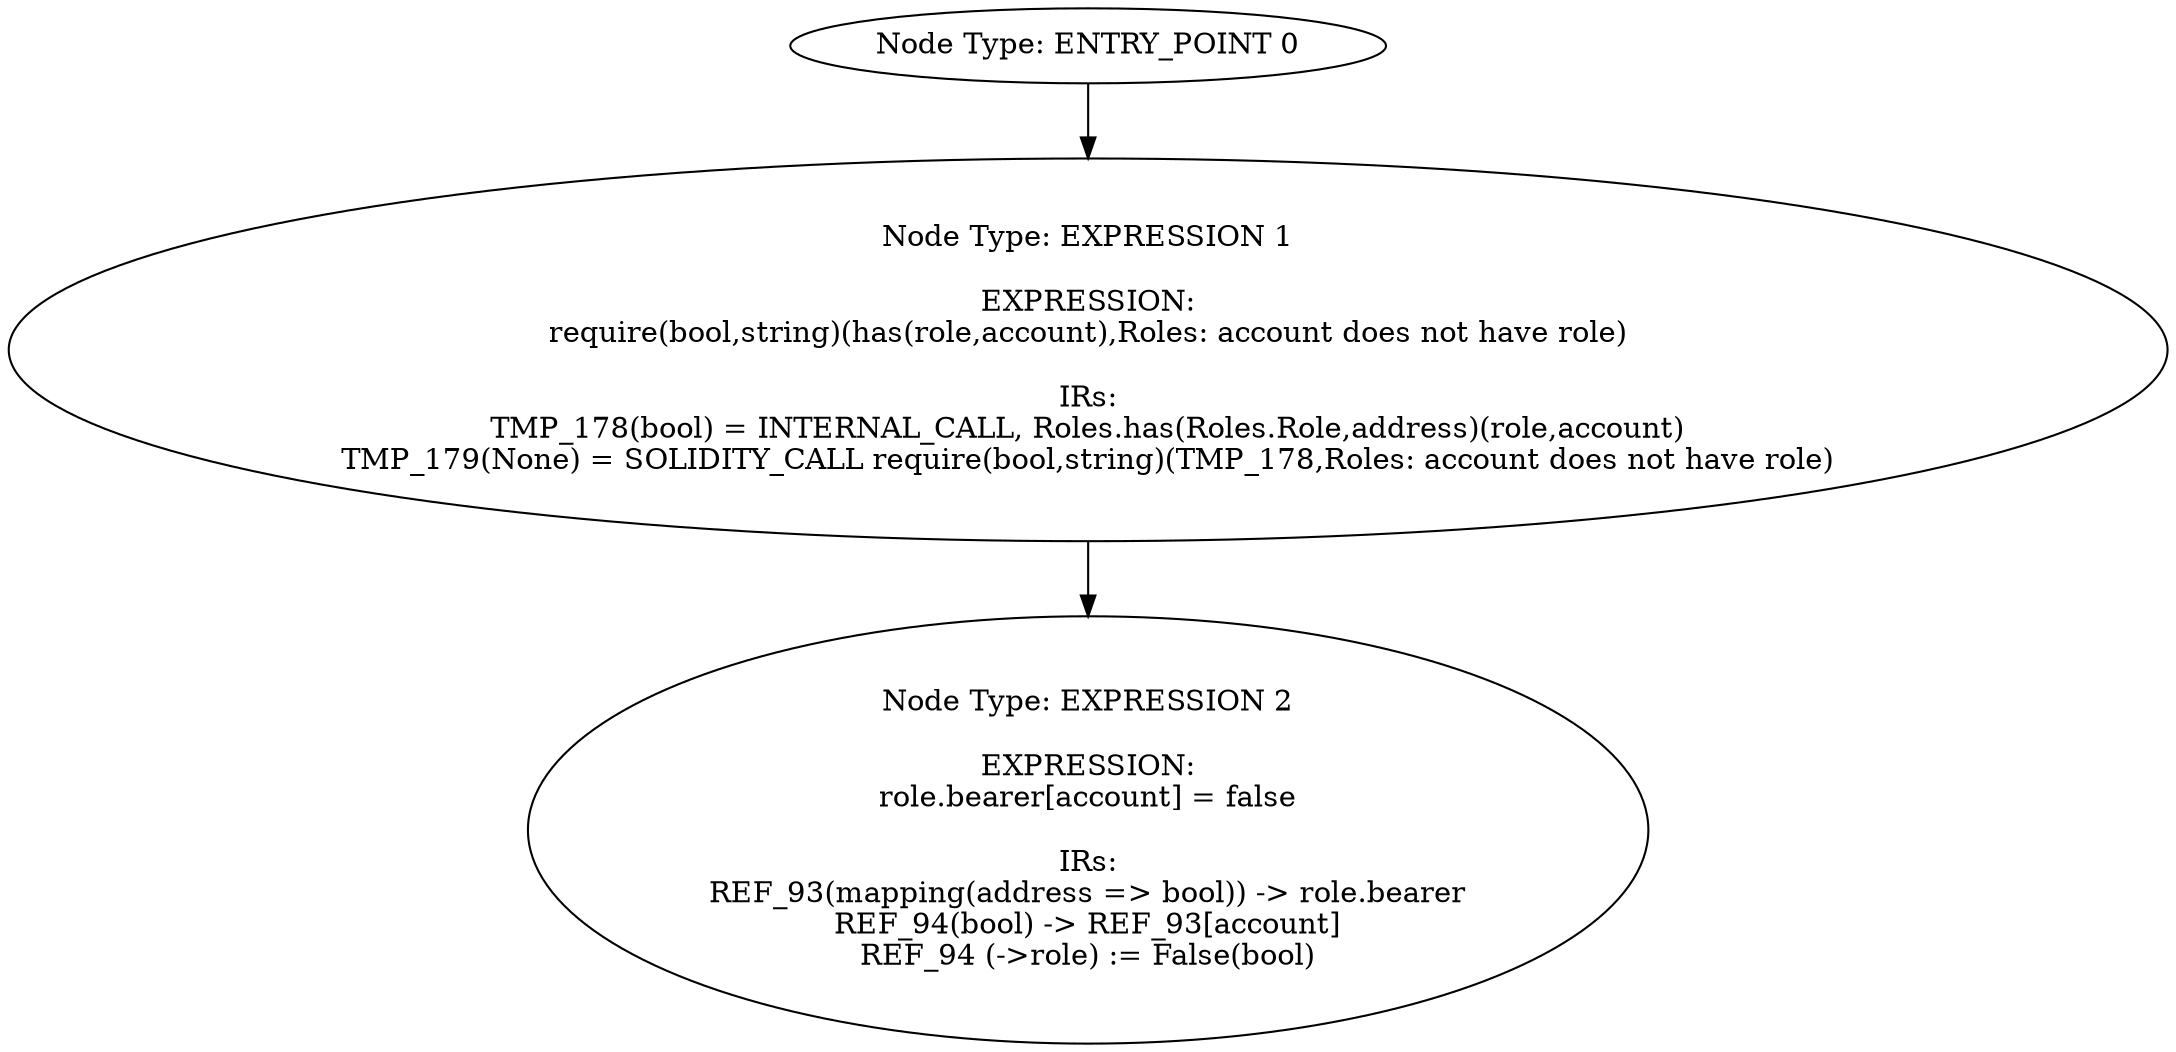 digraph{
0[label="Node Type: ENTRY_POINT 0
"];
0->1;
1[label="Node Type: EXPRESSION 1

EXPRESSION:
require(bool,string)(has(role,account),Roles: account does not have role)

IRs:
TMP_178(bool) = INTERNAL_CALL, Roles.has(Roles.Role,address)(role,account)
TMP_179(None) = SOLIDITY_CALL require(bool,string)(TMP_178,Roles: account does not have role)"];
1->2;
2[label="Node Type: EXPRESSION 2

EXPRESSION:
role.bearer[account] = false

IRs:
REF_93(mapping(address => bool)) -> role.bearer
REF_94(bool) -> REF_93[account]
REF_94 (->role) := False(bool)"];
}
